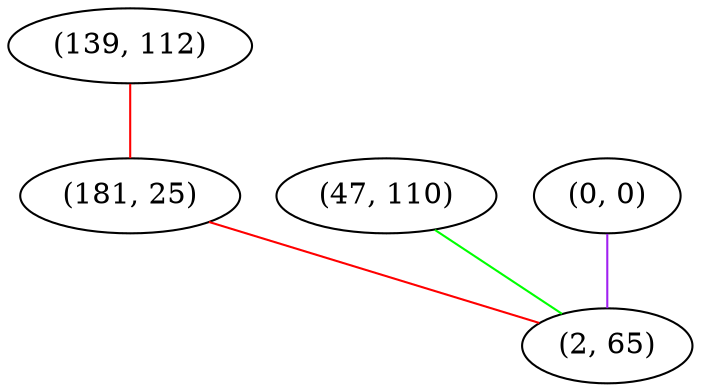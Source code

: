 graph "" {
"(139, 112)";
"(181, 25)";
"(47, 110)";
"(0, 0)";
"(2, 65)";
"(139, 112)" -- "(181, 25)"  [color=red, key=0, weight=1];
"(181, 25)" -- "(2, 65)"  [color=red, key=0, weight=1];
"(47, 110)" -- "(2, 65)"  [color=green, key=0, weight=2];
"(0, 0)" -- "(2, 65)"  [color=purple, key=0, weight=4];
}
